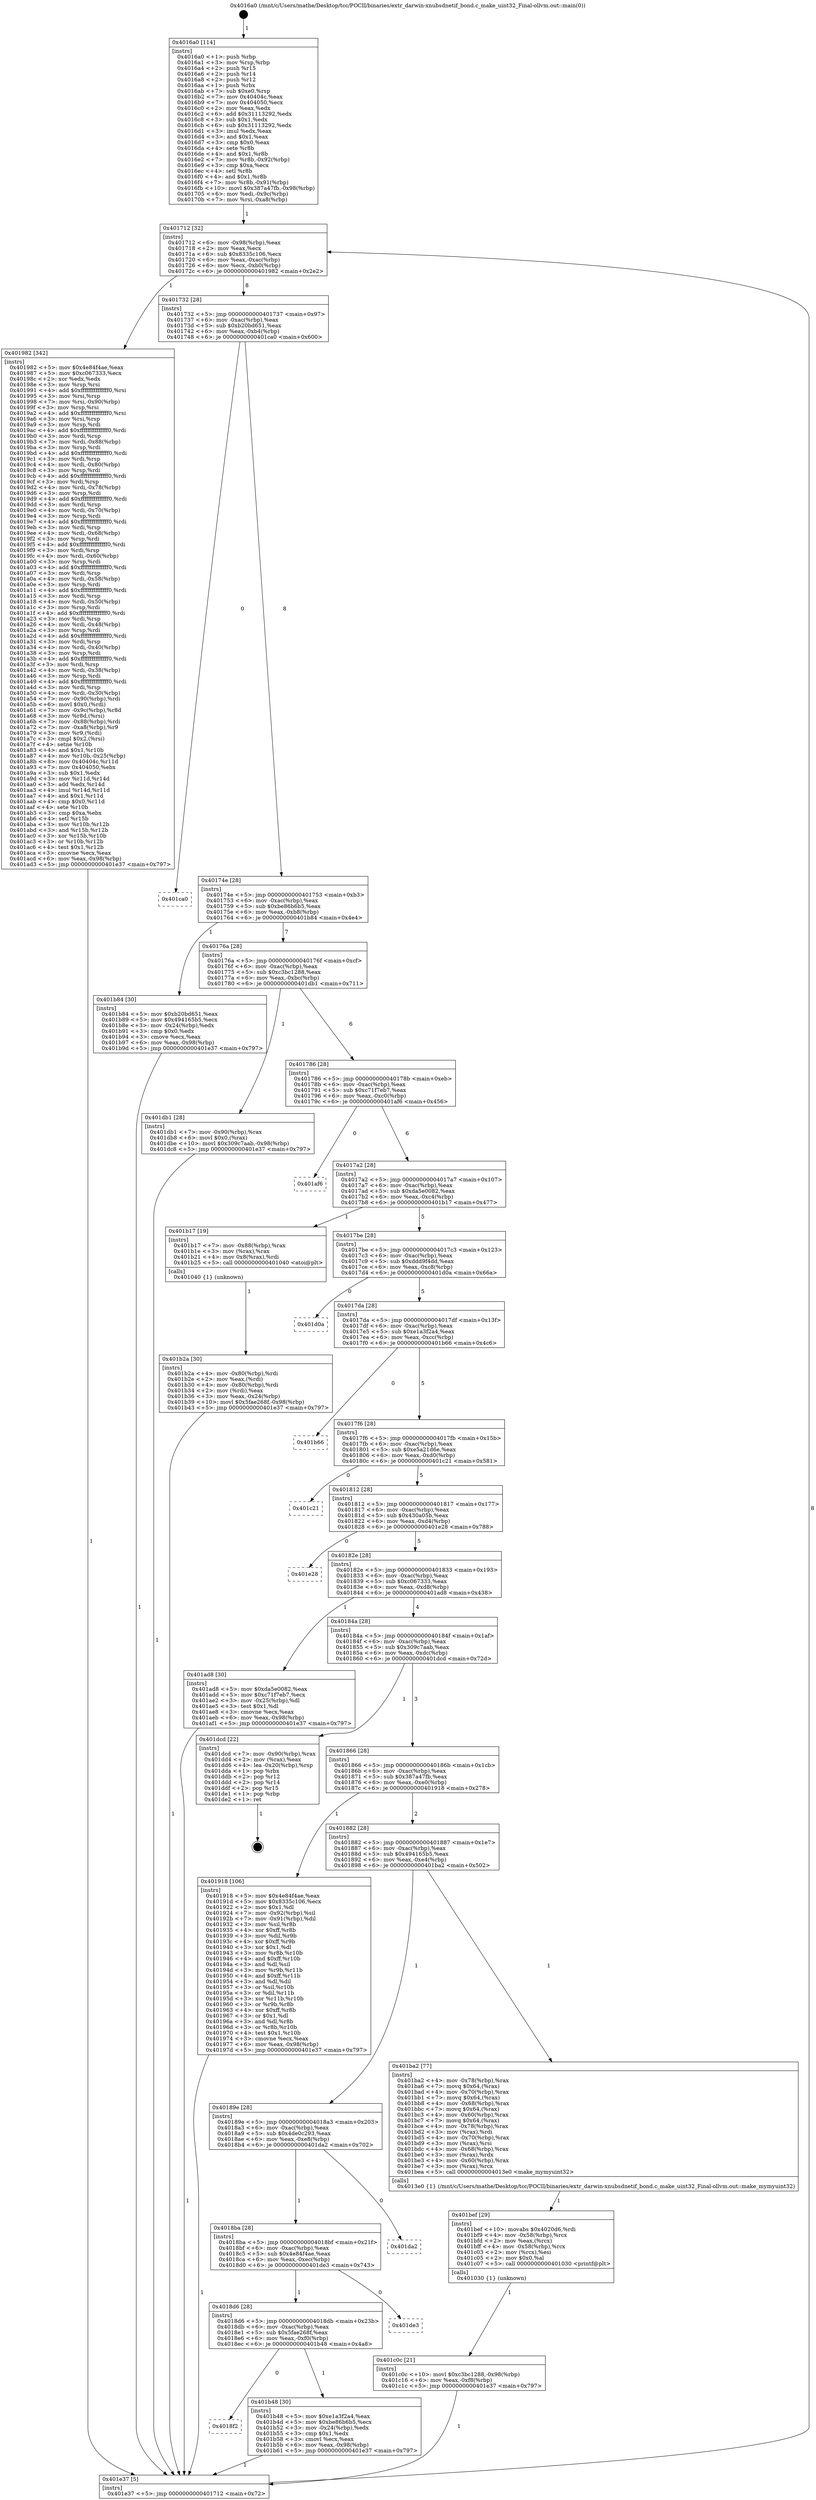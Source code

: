 digraph "0x4016a0" {
  label = "0x4016a0 (/mnt/c/Users/mathe/Desktop/tcc/POCII/binaries/extr_darwin-xnubsdnetif_bond.c_make_uint32_Final-ollvm.out::main(0))"
  labelloc = "t"
  node[shape=record]

  Entry [label="",width=0.3,height=0.3,shape=circle,fillcolor=black,style=filled]
  "0x401712" [label="{
     0x401712 [32]\l
     | [instrs]\l
     &nbsp;&nbsp;0x401712 \<+6\>: mov -0x98(%rbp),%eax\l
     &nbsp;&nbsp;0x401718 \<+2\>: mov %eax,%ecx\l
     &nbsp;&nbsp;0x40171a \<+6\>: sub $0x8335c106,%ecx\l
     &nbsp;&nbsp;0x401720 \<+6\>: mov %eax,-0xac(%rbp)\l
     &nbsp;&nbsp;0x401726 \<+6\>: mov %ecx,-0xb0(%rbp)\l
     &nbsp;&nbsp;0x40172c \<+6\>: je 0000000000401982 \<main+0x2e2\>\l
  }"]
  "0x401982" [label="{
     0x401982 [342]\l
     | [instrs]\l
     &nbsp;&nbsp;0x401982 \<+5\>: mov $0x4e84f4ae,%eax\l
     &nbsp;&nbsp;0x401987 \<+5\>: mov $0xc067333,%ecx\l
     &nbsp;&nbsp;0x40198c \<+2\>: xor %edx,%edx\l
     &nbsp;&nbsp;0x40198e \<+3\>: mov %rsp,%rsi\l
     &nbsp;&nbsp;0x401991 \<+4\>: add $0xfffffffffffffff0,%rsi\l
     &nbsp;&nbsp;0x401995 \<+3\>: mov %rsi,%rsp\l
     &nbsp;&nbsp;0x401998 \<+7\>: mov %rsi,-0x90(%rbp)\l
     &nbsp;&nbsp;0x40199f \<+3\>: mov %rsp,%rsi\l
     &nbsp;&nbsp;0x4019a2 \<+4\>: add $0xfffffffffffffff0,%rsi\l
     &nbsp;&nbsp;0x4019a6 \<+3\>: mov %rsi,%rsp\l
     &nbsp;&nbsp;0x4019a9 \<+3\>: mov %rsp,%rdi\l
     &nbsp;&nbsp;0x4019ac \<+4\>: add $0xfffffffffffffff0,%rdi\l
     &nbsp;&nbsp;0x4019b0 \<+3\>: mov %rdi,%rsp\l
     &nbsp;&nbsp;0x4019b3 \<+7\>: mov %rdi,-0x88(%rbp)\l
     &nbsp;&nbsp;0x4019ba \<+3\>: mov %rsp,%rdi\l
     &nbsp;&nbsp;0x4019bd \<+4\>: add $0xfffffffffffffff0,%rdi\l
     &nbsp;&nbsp;0x4019c1 \<+3\>: mov %rdi,%rsp\l
     &nbsp;&nbsp;0x4019c4 \<+4\>: mov %rdi,-0x80(%rbp)\l
     &nbsp;&nbsp;0x4019c8 \<+3\>: mov %rsp,%rdi\l
     &nbsp;&nbsp;0x4019cb \<+4\>: add $0xfffffffffffffff0,%rdi\l
     &nbsp;&nbsp;0x4019cf \<+3\>: mov %rdi,%rsp\l
     &nbsp;&nbsp;0x4019d2 \<+4\>: mov %rdi,-0x78(%rbp)\l
     &nbsp;&nbsp;0x4019d6 \<+3\>: mov %rsp,%rdi\l
     &nbsp;&nbsp;0x4019d9 \<+4\>: add $0xfffffffffffffff0,%rdi\l
     &nbsp;&nbsp;0x4019dd \<+3\>: mov %rdi,%rsp\l
     &nbsp;&nbsp;0x4019e0 \<+4\>: mov %rdi,-0x70(%rbp)\l
     &nbsp;&nbsp;0x4019e4 \<+3\>: mov %rsp,%rdi\l
     &nbsp;&nbsp;0x4019e7 \<+4\>: add $0xfffffffffffffff0,%rdi\l
     &nbsp;&nbsp;0x4019eb \<+3\>: mov %rdi,%rsp\l
     &nbsp;&nbsp;0x4019ee \<+4\>: mov %rdi,-0x68(%rbp)\l
     &nbsp;&nbsp;0x4019f2 \<+3\>: mov %rsp,%rdi\l
     &nbsp;&nbsp;0x4019f5 \<+4\>: add $0xfffffffffffffff0,%rdi\l
     &nbsp;&nbsp;0x4019f9 \<+3\>: mov %rdi,%rsp\l
     &nbsp;&nbsp;0x4019fc \<+4\>: mov %rdi,-0x60(%rbp)\l
     &nbsp;&nbsp;0x401a00 \<+3\>: mov %rsp,%rdi\l
     &nbsp;&nbsp;0x401a03 \<+4\>: add $0xfffffffffffffff0,%rdi\l
     &nbsp;&nbsp;0x401a07 \<+3\>: mov %rdi,%rsp\l
     &nbsp;&nbsp;0x401a0a \<+4\>: mov %rdi,-0x58(%rbp)\l
     &nbsp;&nbsp;0x401a0e \<+3\>: mov %rsp,%rdi\l
     &nbsp;&nbsp;0x401a11 \<+4\>: add $0xfffffffffffffff0,%rdi\l
     &nbsp;&nbsp;0x401a15 \<+3\>: mov %rdi,%rsp\l
     &nbsp;&nbsp;0x401a18 \<+4\>: mov %rdi,-0x50(%rbp)\l
     &nbsp;&nbsp;0x401a1c \<+3\>: mov %rsp,%rdi\l
     &nbsp;&nbsp;0x401a1f \<+4\>: add $0xfffffffffffffff0,%rdi\l
     &nbsp;&nbsp;0x401a23 \<+3\>: mov %rdi,%rsp\l
     &nbsp;&nbsp;0x401a26 \<+4\>: mov %rdi,-0x48(%rbp)\l
     &nbsp;&nbsp;0x401a2a \<+3\>: mov %rsp,%rdi\l
     &nbsp;&nbsp;0x401a2d \<+4\>: add $0xfffffffffffffff0,%rdi\l
     &nbsp;&nbsp;0x401a31 \<+3\>: mov %rdi,%rsp\l
     &nbsp;&nbsp;0x401a34 \<+4\>: mov %rdi,-0x40(%rbp)\l
     &nbsp;&nbsp;0x401a38 \<+3\>: mov %rsp,%rdi\l
     &nbsp;&nbsp;0x401a3b \<+4\>: add $0xfffffffffffffff0,%rdi\l
     &nbsp;&nbsp;0x401a3f \<+3\>: mov %rdi,%rsp\l
     &nbsp;&nbsp;0x401a42 \<+4\>: mov %rdi,-0x38(%rbp)\l
     &nbsp;&nbsp;0x401a46 \<+3\>: mov %rsp,%rdi\l
     &nbsp;&nbsp;0x401a49 \<+4\>: add $0xfffffffffffffff0,%rdi\l
     &nbsp;&nbsp;0x401a4d \<+3\>: mov %rdi,%rsp\l
     &nbsp;&nbsp;0x401a50 \<+4\>: mov %rdi,-0x30(%rbp)\l
     &nbsp;&nbsp;0x401a54 \<+7\>: mov -0x90(%rbp),%rdi\l
     &nbsp;&nbsp;0x401a5b \<+6\>: movl $0x0,(%rdi)\l
     &nbsp;&nbsp;0x401a61 \<+7\>: mov -0x9c(%rbp),%r8d\l
     &nbsp;&nbsp;0x401a68 \<+3\>: mov %r8d,(%rsi)\l
     &nbsp;&nbsp;0x401a6b \<+7\>: mov -0x88(%rbp),%rdi\l
     &nbsp;&nbsp;0x401a72 \<+7\>: mov -0xa8(%rbp),%r9\l
     &nbsp;&nbsp;0x401a79 \<+3\>: mov %r9,(%rdi)\l
     &nbsp;&nbsp;0x401a7c \<+3\>: cmpl $0x2,(%rsi)\l
     &nbsp;&nbsp;0x401a7f \<+4\>: setne %r10b\l
     &nbsp;&nbsp;0x401a83 \<+4\>: and $0x1,%r10b\l
     &nbsp;&nbsp;0x401a87 \<+4\>: mov %r10b,-0x25(%rbp)\l
     &nbsp;&nbsp;0x401a8b \<+8\>: mov 0x40404c,%r11d\l
     &nbsp;&nbsp;0x401a93 \<+7\>: mov 0x404050,%ebx\l
     &nbsp;&nbsp;0x401a9a \<+3\>: sub $0x1,%edx\l
     &nbsp;&nbsp;0x401a9d \<+3\>: mov %r11d,%r14d\l
     &nbsp;&nbsp;0x401aa0 \<+3\>: add %edx,%r14d\l
     &nbsp;&nbsp;0x401aa3 \<+4\>: imul %r14d,%r11d\l
     &nbsp;&nbsp;0x401aa7 \<+4\>: and $0x1,%r11d\l
     &nbsp;&nbsp;0x401aab \<+4\>: cmp $0x0,%r11d\l
     &nbsp;&nbsp;0x401aaf \<+4\>: sete %r10b\l
     &nbsp;&nbsp;0x401ab3 \<+3\>: cmp $0xa,%ebx\l
     &nbsp;&nbsp;0x401ab6 \<+4\>: setl %r15b\l
     &nbsp;&nbsp;0x401aba \<+3\>: mov %r10b,%r12b\l
     &nbsp;&nbsp;0x401abd \<+3\>: and %r15b,%r12b\l
     &nbsp;&nbsp;0x401ac0 \<+3\>: xor %r15b,%r10b\l
     &nbsp;&nbsp;0x401ac3 \<+3\>: or %r10b,%r12b\l
     &nbsp;&nbsp;0x401ac6 \<+4\>: test $0x1,%r12b\l
     &nbsp;&nbsp;0x401aca \<+3\>: cmovne %ecx,%eax\l
     &nbsp;&nbsp;0x401acd \<+6\>: mov %eax,-0x98(%rbp)\l
     &nbsp;&nbsp;0x401ad3 \<+5\>: jmp 0000000000401e37 \<main+0x797\>\l
  }"]
  "0x401732" [label="{
     0x401732 [28]\l
     | [instrs]\l
     &nbsp;&nbsp;0x401732 \<+5\>: jmp 0000000000401737 \<main+0x97\>\l
     &nbsp;&nbsp;0x401737 \<+6\>: mov -0xac(%rbp),%eax\l
     &nbsp;&nbsp;0x40173d \<+5\>: sub $0xb20bd651,%eax\l
     &nbsp;&nbsp;0x401742 \<+6\>: mov %eax,-0xb4(%rbp)\l
     &nbsp;&nbsp;0x401748 \<+6\>: je 0000000000401ca0 \<main+0x600\>\l
  }"]
  Exit [label="",width=0.3,height=0.3,shape=circle,fillcolor=black,style=filled,peripheries=2]
  "0x401ca0" [label="{
     0x401ca0\l
  }", style=dashed]
  "0x40174e" [label="{
     0x40174e [28]\l
     | [instrs]\l
     &nbsp;&nbsp;0x40174e \<+5\>: jmp 0000000000401753 \<main+0xb3\>\l
     &nbsp;&nbsp;0x401753 \<+6\>: mov -0xac(%rbp),%eax\l
     &nbsp;&nbsp;0x401759 \<+5\>: sub $0xbe86b6b5,%eax\l
     &nbsp;&nbsp;0x40175e \<+6\>: mov %eax,-0xb8(%rbp)\l
     &nbsp;&nbsp;0x401764 \<+6\>: je 0000000000401b84 \<main+0x4e4\>\l
  }"]
  "0x401c0c" [label="{
     0x401c0c [21]\l
     | [instrs]\l
     &nbsp;&nbsp;0x401c0c \<+10\>: movl $0xc3bc1288,-0x98(%rbp)\l
     &nbsp;&nbsp;0x401c16 \<+6\>: mov %eax,-0xf8(%rbp)\l
     &nbsp;&nbsp;0x401c1c \<+5\>: jmp 0000000000401e37 \<main+0x797\>\l
  }"]
  "0x401b84" [label="{
     0x401b84 [30]\l
     | [instrs]\l
     &nbsp;&nbsp;0x401b84 \<+5\>: mov $0xb20bd651,%eax\l
     &nbsp;&nbsp;0x401b89 \<+5\>: mov $0x494165b5,%ecx\l
     &nbsp;&nbsp;0x401b8e \<+3\>: mov -0x24(%rbp),%edx\l
     &nbsp;&nbsp;0x401b91 \<+3\>: cmp $0x0,%edx\l
     &nbsp;&nbsp;0x401b94 \<+3\>: cmove %ecx,%eax\l
     &nbsp;&nbsp;0x401b97 \<+6\>: mov %eax,-0x98(%rbp)\l
     &nbsp;&nbsp;0x401b9d \<+5\>: jmp 0000000000401e37 \<main+0x797\>\l
  }"]
  "0x40176a" [label="{
     0x40176a [28]\l
     | [instrs]\l
     &nbsp;&nbsp;0x40176a \<+5\>: jmp 000000000040176f \<main+0xcf\>\l
     &nbsp;&nbsp;0x40176f \<+6\>: mov -0xac(%rbp),%eax\l
     &nbsp;&nbsp;0x401775 \<+5\>: sub $0xc3bc1288,%eax\l
     &nbsp;&nbsp;0x40177a \<+6\>: mov %eax,-0xbc(%rbp)\l
     &nbsp;&nbsp;0x401780 \<+6\>: je 0000000000401db1 \<main+0x711\>\l
  }"]
  "0x401bef" [label="{
     0x401bef [29]\l
     | [instrs]\l
     &nbsp;&nbsp;0x401bef \<+10\>: movabs $0x4020d6,%rdi\l
     &nbsp;&nbsp;0x401bf9 \<+4\>: mov -0x58(%rbp),%rcx\l
     &nbsp;&nbsp;0x401bfd \<+2\>: mov %eax,(%rcx)\l
     &nbsp;&nbsp;0x401bff \<+4\>: mov -0x58(%rbp),%rcx\l
     &nbsp;&nbsp;0x401c03 \<+2\>: mov (%rcx),%esi\l
     &nbsp;&nbsp;0x401c05 \<+2\>: mov $0x0,%al\l
     &nbsp;&nbsp;0x401c07 \<+5\>: call 0000000000401030 \<printf@plt\>\l
     | [calls]\l
     &nbsp;&nbsp;0x401030 \{1\} (unknown)\l
  }"]
  "0x401db1" [label="{
     0x401db1 [28]\l
     | [instrs]\l
     &nbsp;&nbsp;0x401db1 \<+7\>: mov -0x90(%rbp),%rax\l
     &nbsp;&nbsp;0x401db8 \<+6\>: movl $0x0,(%rax)\l
     &nbsp;&nbsp;0x401dbe \<+10\>: movl $0x309c7aab,-0x98(%rbp)\l
     &nbsp;&nbsp;0x401dc8 \<+5\>: jmp 0000000000401e37 \<main+0x797\>\l
  }"]
  "0x401786" [label="{
     0x401786 [28]\l
     | [instrs]\l
     &nbsp;&nbsp;0x401786 \<+5\>: jmp 000000000040178b \<main+0xeb\>\l
     &nbsp;&nbsp;0x40178b \<+6\>: mov -0xac(%rbp),%eax\l
     &nbsp;&nbsp;0x401791 \<+5\>: sub $0xc71f7eb7,%eax\l
     &nbsp;&nbsp;0x401796 \<+6\>: mov %eax,-0xc0(%rbp)\l
     &nbsp;&nbsp;0x40179c \<+6\>: je 0000000000401af6 \<main+0x456\>\l
  }"]
  "0x4018f2" [label="{
     0x4018f2\l
  }", style=dashed]
  "0x401af6" [label="{
     0x401af6\l
  }", style=dashed]
  "0x4017a2" [label="{
     0x4017a2 [28]\l
     | [instrs]\l
     &nbsp;&nbsp;0x4017a2 \<+5\>: jmp 00000000004017a7 \<main+0x107\>\l
     &nbsp;&nbsp;0x4017a7 \<+6\>: mov -0xac(%rbp),%eax\l
     &nbsp;&nbsp;0x4017ad \<+5\>: sub $0xda5e0082,%eax\l
     &nbsp;&nbsp;0x4017b2 \<+6\>: mov %eax,-0xc4(%rbp)\l
     &nbsp;&nbsp;0x4017b8 \<+6\>: je 0000000000401b17 \<main+0x477\>\l
  }"]
  "0x401b48" [label="{
     0x401b48 [30]\l
     | [instrs]\l
     &nbsp;&nbsp;0x401b48 \<+5\>: mov $0xe1a3f2a4,%eax\l
     &nbsp;&nbsp;0x401b4d \<+5\>: mov $0xbe86b6b5,%ecx\l
     &nbsp;&nbsp;0x401b52 \<+3\>: mov -0x24(%rbp),%edx\l
     &nbsp;&nbsp;0x401b55 \<+3\>: cmp $0x1,%edx\l
     &nbsp;&nbsp;0x401b58 \<+3\>: cmovl %ecx,%eax\l
     &nbsp;&nbsp;0x401b5b \<+6\>: mov %eax,-0x98(%rbp)\l
     &nbsp;&nbsp;0x401b61 \<+5\>: jmp 0000000000401e37 \<main+0x797\>\l
  }"]
  "0x401b17" [label="{
     0x401b17 [19]\l
     | [instrs]\l
     &nbsp;&nbsp;0x401b17 \<+7\>: mov -0x88(%rbp),%rax\l
     &nbsp;&nbsp;0x401b1e \<+3\>: mov (%rax),%rax\l
     &nbsp;&nbsp;0x401b21 \<+4\>: mov 0x8(%rax),%rdi\l
     &nbsp;&nbsp;0x401b25 \<+5\>: call 0000000000401040 \<atoi@plt\>\l
     | [calls]\l
     &nbsp;&nbsp;0x401040 \{1\} (unknown)\l
  }"]
  "0x4017be" [label="{
     0x4017be [28]\l
     | [instrs]\l
     &nbsp;&nbsp;0x4017be \<+5\>: jmp 00000000004017c3 \<main+0x123\>\l
     &nbsp;&nbsp;0x4017c3 \<+6\>: mov -0xac(%rbp),%eax\l
     &nbsp;&nbsp;0x4017c9 \<+5\>: sub $0xddd9f4dd,%eax\l
     &nbsp;&nbsp;0x4017ce \<+6\>: mov %eax,-0xc8(%rbp)\l
     &nbsp;&nbsp;0x4017d4 \<+6\>: je 0000000000401d0a \<main+0x66a\>\l
  }"]
  "0x4018d6" [label="{
     0x4018d6 [28]\l
     | [instrs]\l
     &nbsp;&nbsp;0x4018d6 \<+5\>: jmp 00000000004018db \<main+0x23b\>\l
     &nbsp;&nbsp;0x4018db \<+6\>: mov -0xac(%rbp),%eax\l
     &nbsp;&nbsp;0x4018e1 \<+5\>: sub $0x5fae268f,%eax\l
     &nbsp;&nbsp;0x4018e6 \<+6\>: mov %eax,-0xf0(%rbp)\l
     &nbsp;&nbsp;0x4018ec \<+6\>: je 0000000000401b48 \<main+0x4a8\>\l
  }"]
  "0x401d0a" [label="{
     0x401d0a\l
  }", style=dashed]
  "0x4017da" [label="{
     0x4017da [28]\l
     | [instrs]\l
     &nbsp;&nbsp;0x4017da \<+5\>: jmp 00000000004017df \<main+0x13f\>\l
     &nbsp;&nbsp;0x4017df \<+6\>: mov -0xac(%rbp),%eax\l
     &nbsp;&nbsp;0x4017e5 \<+5\>: sub $0xe1a3f2a4,%eax\l
     &nbsp;&nbsp;0x4017ea \<+6\>: mov %eax,-0xcc(%rbp)\l
     &nbsp;&nbsp;0x4017f0 \<+6\>: je 0000000000401b66 \<main+0x4c6\>\l
  }"]
  "0x401de3" [label="{
     0x401de3\l
  }", style=dashed]
  "0x401b66" [label="{
     0x401b66\l
  }", style=dashed]
  "0x4017f6" [label="{
     0x4017f6 [28]\l
     | [instrs]\l
     &nbsp;&nbsp;0x4017f6 \<+5\>: jmp 00000000004017fb \<main+0x15b\>\l
     &nbsp;&nbsp;0x4017fb \<+6\>: mov -0xac(%rbp),%eax\l
     &nbsp;&nbsp;0x401801 \<+5\>: sub $0xe5a21d6e,%eax\l
     &nbsp;&nbsp;0x401806 \<+6\>: mov %eax,-0xd0(%rbp)\l
     &nbsp;&nbsp;0x40180c \<+6\>: je 0000000000401c21 \<main+0x581\>\l
  }"]
  "0x4018ba" [label="{
     0x4018ba [28]\l
     | [instrs]\l
     &nbsp;&nbsp;0x4018ba \<+5\>: jmp 00000000004018bf \<main+0x21f\>\l
     &nbsp;&nbsp;0x4018bf \<+6\>: mov -0xac(%rbp),%eax\l
     &nbsp;&nbsp;0x4018c5 \<+5\>: sub $0x4e84f4ae,%eax\l
     &nbsp;&nbsp;0x4018ca \<+6\>: mov %eax,-0xec(%rbp)\l
     &nbsp;&nbsp;0x4018d0 \<+6\>: je 0000000000401de3 \<main+0x743\>\l
  }"]
  "0x401c21" [label="{
     0x401c21\l
  }", style=dashed]
  "0x401812" [label="{
     0x401812 [28]\l
     | [instrs]\l
     &nbsp;&nbsp;0x401812 \<+5\>: jmp 0000000000401817 \<main+0x177\>\l
     &nbsp;&nbsp;0x401817 \<+6\>: mov -0xac(%rbp),%eax\l
     &nbsp;&nbsp;0x40181d \<+5\>: sub $0x430a05b,%eax\l
     &nbsp;&nbsp;0x401822 \<+6\>: mov %eax,-0xd4(%rbp)\l
     &nbsp;&nbsp;0x401828 \<+6\>: je 0000000000401e28 \<main+0x788\>\l
  }"]
  "0x401da2" [label="{
     0x401da2\l
  }", style=dashed]
  "0x401e28" [label="{
     0x401e28\l
  }", style=dashed]
  "0x40182e" [label="{
     0x40182e [28]\l
     | [instrs]\l
     &nbsp;&nbsp;0x40182e \<+5\>: jmp 0000000000401833 \<main+0x193\>\l
     &nbsp;&nbsp;0x401833 \<+6\>: mov -0xac(%rbp),%eax\l
     &nbsp;&nbsp;0x401839 \<+5\>: sub $0xc067333,%eax\l
     &nbsp;&nbsp;0x40183e \<+6\>: mov %eax,-0xd8(%rbp)\l
     &nbsp;&nbsp;0x401844 \<+6\>: je 0000000000401ad8 \<main+0x438\>\l
  }"]
  "0x40189e" [label="{
     0x40189e [28]\l
     | [instrs]\l
     &nbsp;&nbsp;0x40189e \<+5\>: jmp 00000000004018a3 \<main+0x203\>\l
     &nbsp;&nbsp;0x4018a3 \<+6\>: mov -0xac(%rbp),%eax\l
     &nbsp;&nbsp;0x4018a9 \<+5\>: sub $0x4de0c293,%eax\l
     &nbsp;&nbsp;0x4018ae \<+6\>: mov %eax,-0xe8(%rbp)\l
     &nbsp;&nbsp;0x4018b4 \<+6\>: je 0000000000401da2 \<main+0x702\>\l
  }"]
  "0x401ad8" [label="{
     0x401ad8 [30]\l
     | [instrs]\l
     &nbsp;&nbsp;0x401ad8 \<+5\>: mov $0xda5e0082,%eax\l
     &nbsp;&nbsp;0x401add \<+5\>: mov $0xc71f7eb7,%ecx\l
     &nbsp;&nbsp;0x401ae2 \<+3\>: mov -0x25(%rbp),%dl\l
     &nbsp;&nbsp;0x401ae5 \<+3\>: test $0x1,%dl\l
     &nbsp;&nbsp;0x401ae8 \<+3\>: cmovne %ecx,%eax\l
     &nbsp;&nbsp;0x401aeb \<+6\>: mov %eax,-0x98(%rbp)\l
     &nbsp;&nbsp;0x401af1 \<+5\>: jmp 0000000000401e37 \<main+0x797\>\l
  }"]
  "0x40184a" [label="{
     0x40184a [28]\l
     | [instrs]\l
     &nbsp;&nbsp;0x40184a \<+5\>: jmp 000000000040184f \<main+0x1af\>\l
     &nbsp;&nbsp;0x40184f \<+6\>: mov -0xac(%rbp),%eax\l
     &nbsp;&nbsp;0x401855 \<+5\>: sub $0x309c7aab,%eax\l
     &nbsp;&nbsp;0x40185a \<+6\>: mov %eax,-0xdc(%rbp)\l
     &nbsp;&nbsp;0x401860 \<+6\>: je 0000000000401dcd \<main+0x72d\>\l
  }"]
  "0x401ba2" [label="{
     0x401ba2 [77]\l
     | [instrs]\l
     &nbsp;&nbsp;0x401ba2 \<+4\>: mov -0x78(%rbp),%rax\l
     &nbsp;&nbsp;0x401ba6 \<+7\>: movq $0x64,(%rax)\l
     &nbsp;&nbsp;0x401bad \<+4\>: mov -0x70(%rbp),%rax\l
     &nbsp;&nbsp;0x401bb1 \<+7\>: movq $0x64,(%rax)\l
     &nbsp;&nbsp;0x401bb8 \<+4\>: mov -0x68(%rbp),%rax\l
     &nbsp;&nbsp;0x401bbc \<+7\>: movq $0x64,(%rax)\l
     &nbsp;&nbsp;0x401bc3 \<+4\>: mov -0x60(%rbp),%rax\l
     &nbsp;&nbsp;0x401bc7 \<+7\>: movq $0x64,(%rax)\l
     &nbsp;&nbsp;0x401bce \<+4\>: mov -0x78(%rbp),%rax\l
     &nbsp;&nbsp;0x401bd2 \<+3\>: mov (%rax),%rdi\l
     &nbsp;&nbsp;0x401bd5 \<+4\>: mov -0x70(%rbp),%rax\l
     &nbsp;&nbsp;0x401bd9 \<+3\>: mov (%rax),%rsi\l
     &nbsp;&nbsp;0x401bdc \<+4\>: mov -0x68(%rbp),%rax\l
     &nbsp;&nbsp;0x401be0 \<+3\>: mov (%rax),%rdx\l
     &nbsp;&nbsp;0x401be3 \<+4\>: mov -0x60(%rbp),%rax\l
     &nbsp;&nbsp;0x401be7 \<+3\>: mov (%rax),%rcx\l
     &nbsp;&nbsp;0x401bea \<+5\>: call 00000000004013e0 \<make_mymyuint32\>\l
     | [calls]\l
     &nbsp;&nbsp;0x4013e0 \{1\} (/mnt/c/Users/mathe/Desktop/tcc/POCII/binaries/extr_darwin-xnubsdnetif_bond.c_make_uint32_Final-ollvm.out::make_mymyuint32)\l
  }"]
  "0x401dcd" [label="{
     0x401dcd [22]\l
     | [instrs]\l
     &nbsp;&nbsp;0x401dcd \<+7\>: mov -0x90(%rbp),%rax\l
     &nbsp;&nbsp;0x401dd4 \<+2\>: mov (%rax),%eax\l
     &nbsp;&nbsp;0x401dd6 \<+4\>: lea -0x20(%rbp),%rsp\l
     &nbsp;&nbsp;0x401dda \<+1\>: pop %rbx\l
     &nbsp;&nbsp;0x401ddb \<+2\>: pop %r12\l
     &nbsp;&nbsp;0x401ddd \<+2\>: pop %r14\l
     &nbsp;&nbsp;0x401ddf \<+2\>: pop %r15\l
     &nbsp;&nbsp;0x401de1 \<+1\>: pop %rbp\l
     &nbsp;&nbsp;0x401de2 \<+1\>: ret\l
  }"]
  "0x401866" [label="{
     0x401866 [28]\l
     | [instrs]\l
     &nbsp;&nbsp;0x401866 \<+5\>: jmp 000000000040186b \<main+0x1cb\>\l
     &nbsp;&nbsp;0x40186b \<+6\>: mov -0xac(%rbp),%eax\l
     &nbsp;&nbsp;0x401871 \<+5\>: sub $0x387a47fb,%eax\l
     &nbsp;&nbsp;0x401876 \<+6\>: mov %eax,-0xe0(%rbp)\l
     &nbsp;&nbsp;0x40187c \<+6\>: je 0000000000401918 \<main+0x278\>\l
  }"]
  "0x401b2a" [label="{
     0x401b2a [30]\l
     | [instrs]\l
     &nbsp;&nbsp;0x401b2a \<+4\>: mov -0x80(%rbp),%rdi\l
     &nbsp;&nbsp;0x401b2e \<+2\>: mov %eax,(%rdi)\l
     &nbsp;&nbsp;0x401b30 \<+4\>: mov -0x80(%rbp),%rdi\l
     &nbsp;&nbsp;0x401b34 \<+2\>: mov (%rdi),%eax\l
     &nbsp;&nbsp;0x401b36 \<+3\>: mov %eax,-0x24(%rbp)\l
     &nbsp;&nbsp;0x401b39 \<+10\>: movl $0x5fae268f,-0x98(%rbp)\l
     &nbsp;&nbsp;0x401b43 \<+5\>: jmp 0000000000401e37 \<main+0x797\>\l
  }"]
  "0x401918" [label="{
     0x401918 [106]\l
     | [instrs]\l
     &nbsp;&nbsp;0x401918 \<+5\>: mov $0x4e84f4ae,%eax\l
     &nbsp;&nbsp;0x40191d \<+5\>: mov $0x8335c106,%ecx\l
     &nbsp;&nbsp;0x401922 \<+2\>: mov $0x1,%dl\l
     &nbsp;&nbsp;0x401924 \<+7\>: mov -0x92(%rbp),%sil\l
     &nbsp;&nbsp;0x40192b \<+7\>: mov -0x91(%rbp),%dil\l
     &nbsp;&nbsp;0x401932 \<+3\>: mov %sil,%r8b\l
     &nbsp;&nbsp;0x401935 \<+4\>: xor $0xff,%r8b\l
     &nbsp;&nbsp;0x401939 \<+3\>: mov %dil,%r9b\l
     &nbsp;&nbsp;0x40193c \<+4\>: xor $0xff,%r9b\l
     &nbsp;&nbsp;0x401940 \<+3\>: xor $0x1,%dl\l
     &nbsp;&nbsp;0x401943 \<+3\>: mov %r8b,%r10b\l
     &nbsp;&nbsp;0x401946 \<+4\>: and $0xff,%r10b\l
     &nbsp;&nbsp;0x40194a \<+3\>: and %dl,%sil\l
     &nbsp;&nbsp;0x40194d \<+3\>: mov %r9b,%r11b\l
     &nbsp;&nbsp;0x401950 \<+4\>: and $0xff,%r11b\l
     &nbsp;&nbsp;0x401954 \<+3\>: and %dl,%dil\l
     &nbsp;&nbsp;0x401957 \<+3\>: or %sil,%r10b\l
     &nbsp;&nbsp;0x40195a \<+3\>: or %dil,%r11b\l
     &nbsp;&nbsp;0x40195d \<+3\>: xor %r11b,%r10b\l
     &nbsp;&nbsp;0x401960 \<+3\>: or %r9b,%r8b\l
     &nbsp;&nbsp;0x401963 \<+4\>: xor $0xff,%r8b\l
     &nbsp;&nbsp;0x401967 \<+3\>: or $0x1,%dl\l
     &nbsp;&nbsp;0x40196a \<+3\>: and %dl,%r8b\l
     &nbsp;&nbsp;0x40196d \<+3\>: or %r8b,%r10b\l
     &nbsp;&nbsp;0x401970 \<+4\>: test $0x1,%r10b\l
     &nbsp;&nbsp;0x401974 \<+3\>: cmovne %ecx,%eax\l
     &nbsp;&nbsp;0x401977 \<+6\>: mov %eax,-0x98(%rbp)\l
     &nbsp;&nbsp;0x40197d \<+5\>: jmp 0000000000401e37 \<main+0x797\>\l
  }"]
  "0x401882" [label="{
     0x401882 [28]\l
     | [instrs]\l
     &nbsp;&nbsp;0x401882 \<+5\>: jmp 0000000000401887 \<main+0x1e7\>\l
     &nbsp;&nbsp;0x401887 \<+6\>: mov -0xac(%rbp),%eax\l
     &nbsp;&nbsp;0x40188d \<+5\>: sub $0x494165b5,%eax\l
     &nbsp;&nbsp;0x401892 \<+6\>: mov %eax,-0xe4(%rbp)\l
     &nbsp;&nbsp;0x401898 \<+6\>: je 0000000000401ba2 \<main+0x502\>\l
  }"]
  "0x401e37" [label="{
     0x401e37 [5]\l
     | [instrs]\l
     &nbsp;&nbsp;0x401e37 \<+5\>: jmp 0000000000401712 \<main+0x72\>\l
  }"]
  "0x4016a0" [label="{
     0x4016a0 [114]\l
     | [instrs]\l
     &nbsp;&nbsp;0x4016a0 \<+1\>: push %rbp\l
     &nbsp;&nbsp;0x4016a1 \<+3\>: mov %rsp,%rbp\l
     &nbsp;&nbsp;0x4016a4 \<+2\>: push %r15\l
     &nbsp;&nbsp;0x4016a6 \<+2\>: push %r14\l
     &nbsp;&nbsp;0x4016a8 \<+2\>: push %r12\l
     &nbsp;&nbsp;0x4016aa \<+1\>: push %rbx\l
     &nbsp;&nbsp;0x4016ab \<+7\>: sub $0xe0,%rsp\l
     &nbsp;&nbsp;0x4016b2 \<+7\>: mov 0x40404c,%eax\l
     &nbsp;&nbsp;0x4016b9 \<+7\>: mov 0x404050,%ecx\l
     &nbsp;&nbsp;0x4016c0 \<+2\>: mov %eax,%edx\l
     &nbsp;&nbsp;0x4016c2 \<+6\>: add $0x31113292,%edx\l
     &nbsp;&nbsp;0x4016c8 \<+3\>: sub $0x1,%edx\l
     &nbsp;&nbsp;0x4016cb \<+6\>: sub $0x31113292,%edx\l
     &nbsp;&nbsp;0x4016d1 \<+3\>: imul %edx,%eax\l
     &nbsp;&nbsp;0x4016d4 \<+3\>: and $0x1,%eax\l
     &nbsp;&nbsp;0x4016d7 \<+3\>: cmp $0x0,%eax\l
     &nbsp;&nbsp;0x4016da \<+4\>: sete %r8b\l
     &nbsp;&nbsp;0x4016de \<+4\>: and $0x1,%r8b\l
     &nbsp;&nbsp;0x4016e2 \<+7\>: mov %r8b,-0x92(%rbp)\l
     &nbsp;&nbsp;0x4016e9 \<+3\>: cmp $0xa,%ecx\l
     &nbsp;&nbsp;0x4016ec \<+4\>: setl %r8b\l
     &nbsp;&nbsp;0x4016f0 \<+4\>: and $0x1,%r8b\l
     &nbsp;&nbsp;0x4016f4 \<+7\>: mov %r8b,-0x91(%rbp)\l
     &nbsp;&nbsp;0x4016fb \<+10\>: movl $0x387a47fb,-0x98(%rbp)\l
     &nbsp;&nbsp;0x401705 \<+6\>: mov %edi,-0x9c(%rbp)\l
     &nbsp;&nbsp;0x40170b \<+7\>: mov %rsi,-0xa8(%rbp)\l
  }"]
  Entry -> "0x4016a0" [label=" 1"]
  "0x401712" -> "0x401982" [label=" 1"]
  "0x401712" -> "0x401732" [label=" 8"]
  "0x401dcd" -> Exit [label=" 1"]
  "0x401732" -> "0x401ca0" [label=" 0"]
  "0x401732" -> "0x40174e" [label=" 8"]
  "0x401db1" -> "0x401e37" [label=" 1"]
  "0x40174e" -> "0x401b84" [label=" 1"]
  "0x40174e" -> "0x40176a" [label=" 7"]
  "0x401c0c" -> "0x401e37" [label=" 1"]
  "0x40176a" -> "0x401db1" [label=" 1"]
  "0x40176a" -> "0x401786" [label=" 6"]
  "0x401bef" -> "0x401c0c" [label=" 1"]
  "0x401786" -> "0x401af6" [label=" 0"]
  "0x401786" -> "0x4017a2" [label=" 6"]
  "0x401ba2" -> "0x401bef" [label=" 1"]
  "0x4017a2" -> "0x401b17" [label=" 1"]
  "0x4017a2" -> "0x4017be" [label=" 5"]
  "0x401b84" -> "0x401e37" [label=" 1"]
  "0x4017be" -> "0x401d0a" [label=" 0"]
  "0x4017be" -> "0x4017da" [label=" 5"]
  "0x4018d6" -> "0x4018f2" [label=" 0"]
  "0x4017da" -> "0x401b66" [label=" 0"]
  "0x4017da" -> "0x4017f6" [label=" 5"]
  "0x4018d6" -> "0x401b48" [label=" 1"]
  "0x4017f6" -> "0x401c21" [label=" 0"]
  "0x4017f6" -> "0x401812" [label=" 5"]
  "0x4018ba" -> "0x4018d6" [label=" 1"]
  "0x401812" -> "0x401e28" [label=" 0"]
  "0x401812" -> "0x40182e" [label=" 5"]
  "0x4018ba" -> "0x401de3" [label=" 0"]
  "0x40182e" -> "0x401ad8" [label=" 1"]
  "0x40182e" -> "0x40184a" [label=" 4"]
  "0x40189e" -> "0x4018ba" [label=" 1"]
  "0x40184a" -> "0x401dcd" [label=" 1"]
  "0x40184a" -> "0x401866" [label=" 3"]
  "0x40189e" -> "0x401da2" [label=" 0"]
  "0x401866" -> "0x401918" [label=" 1"]
  "0x401866" -> "0x401882" [label=" 2"]
  "0x401918" -> "0x401e37" [label=" 1"]
  "0x4016a0" -> "0x401712" [label=" 1"]
  "0x401e37" -> "0x401712" [label=" 8"]
  "0x401882" -> "0x40189e" [label=" 1"]
  "0x401982" -> "0x401e37" [label=" 1"]
  "0x401ad8" -> "0x401e37" [label=" 1"]
  "0x401b17" -> "0x401b2a" [label=" 1"]
  "0x401b2a" -> "0x401e37" [label=" 1"]
  "0x401b48" -> "0x401e37" [label=" 1"]
  "0x401882" -> "0x401ba2" [label=" 1"]
}

